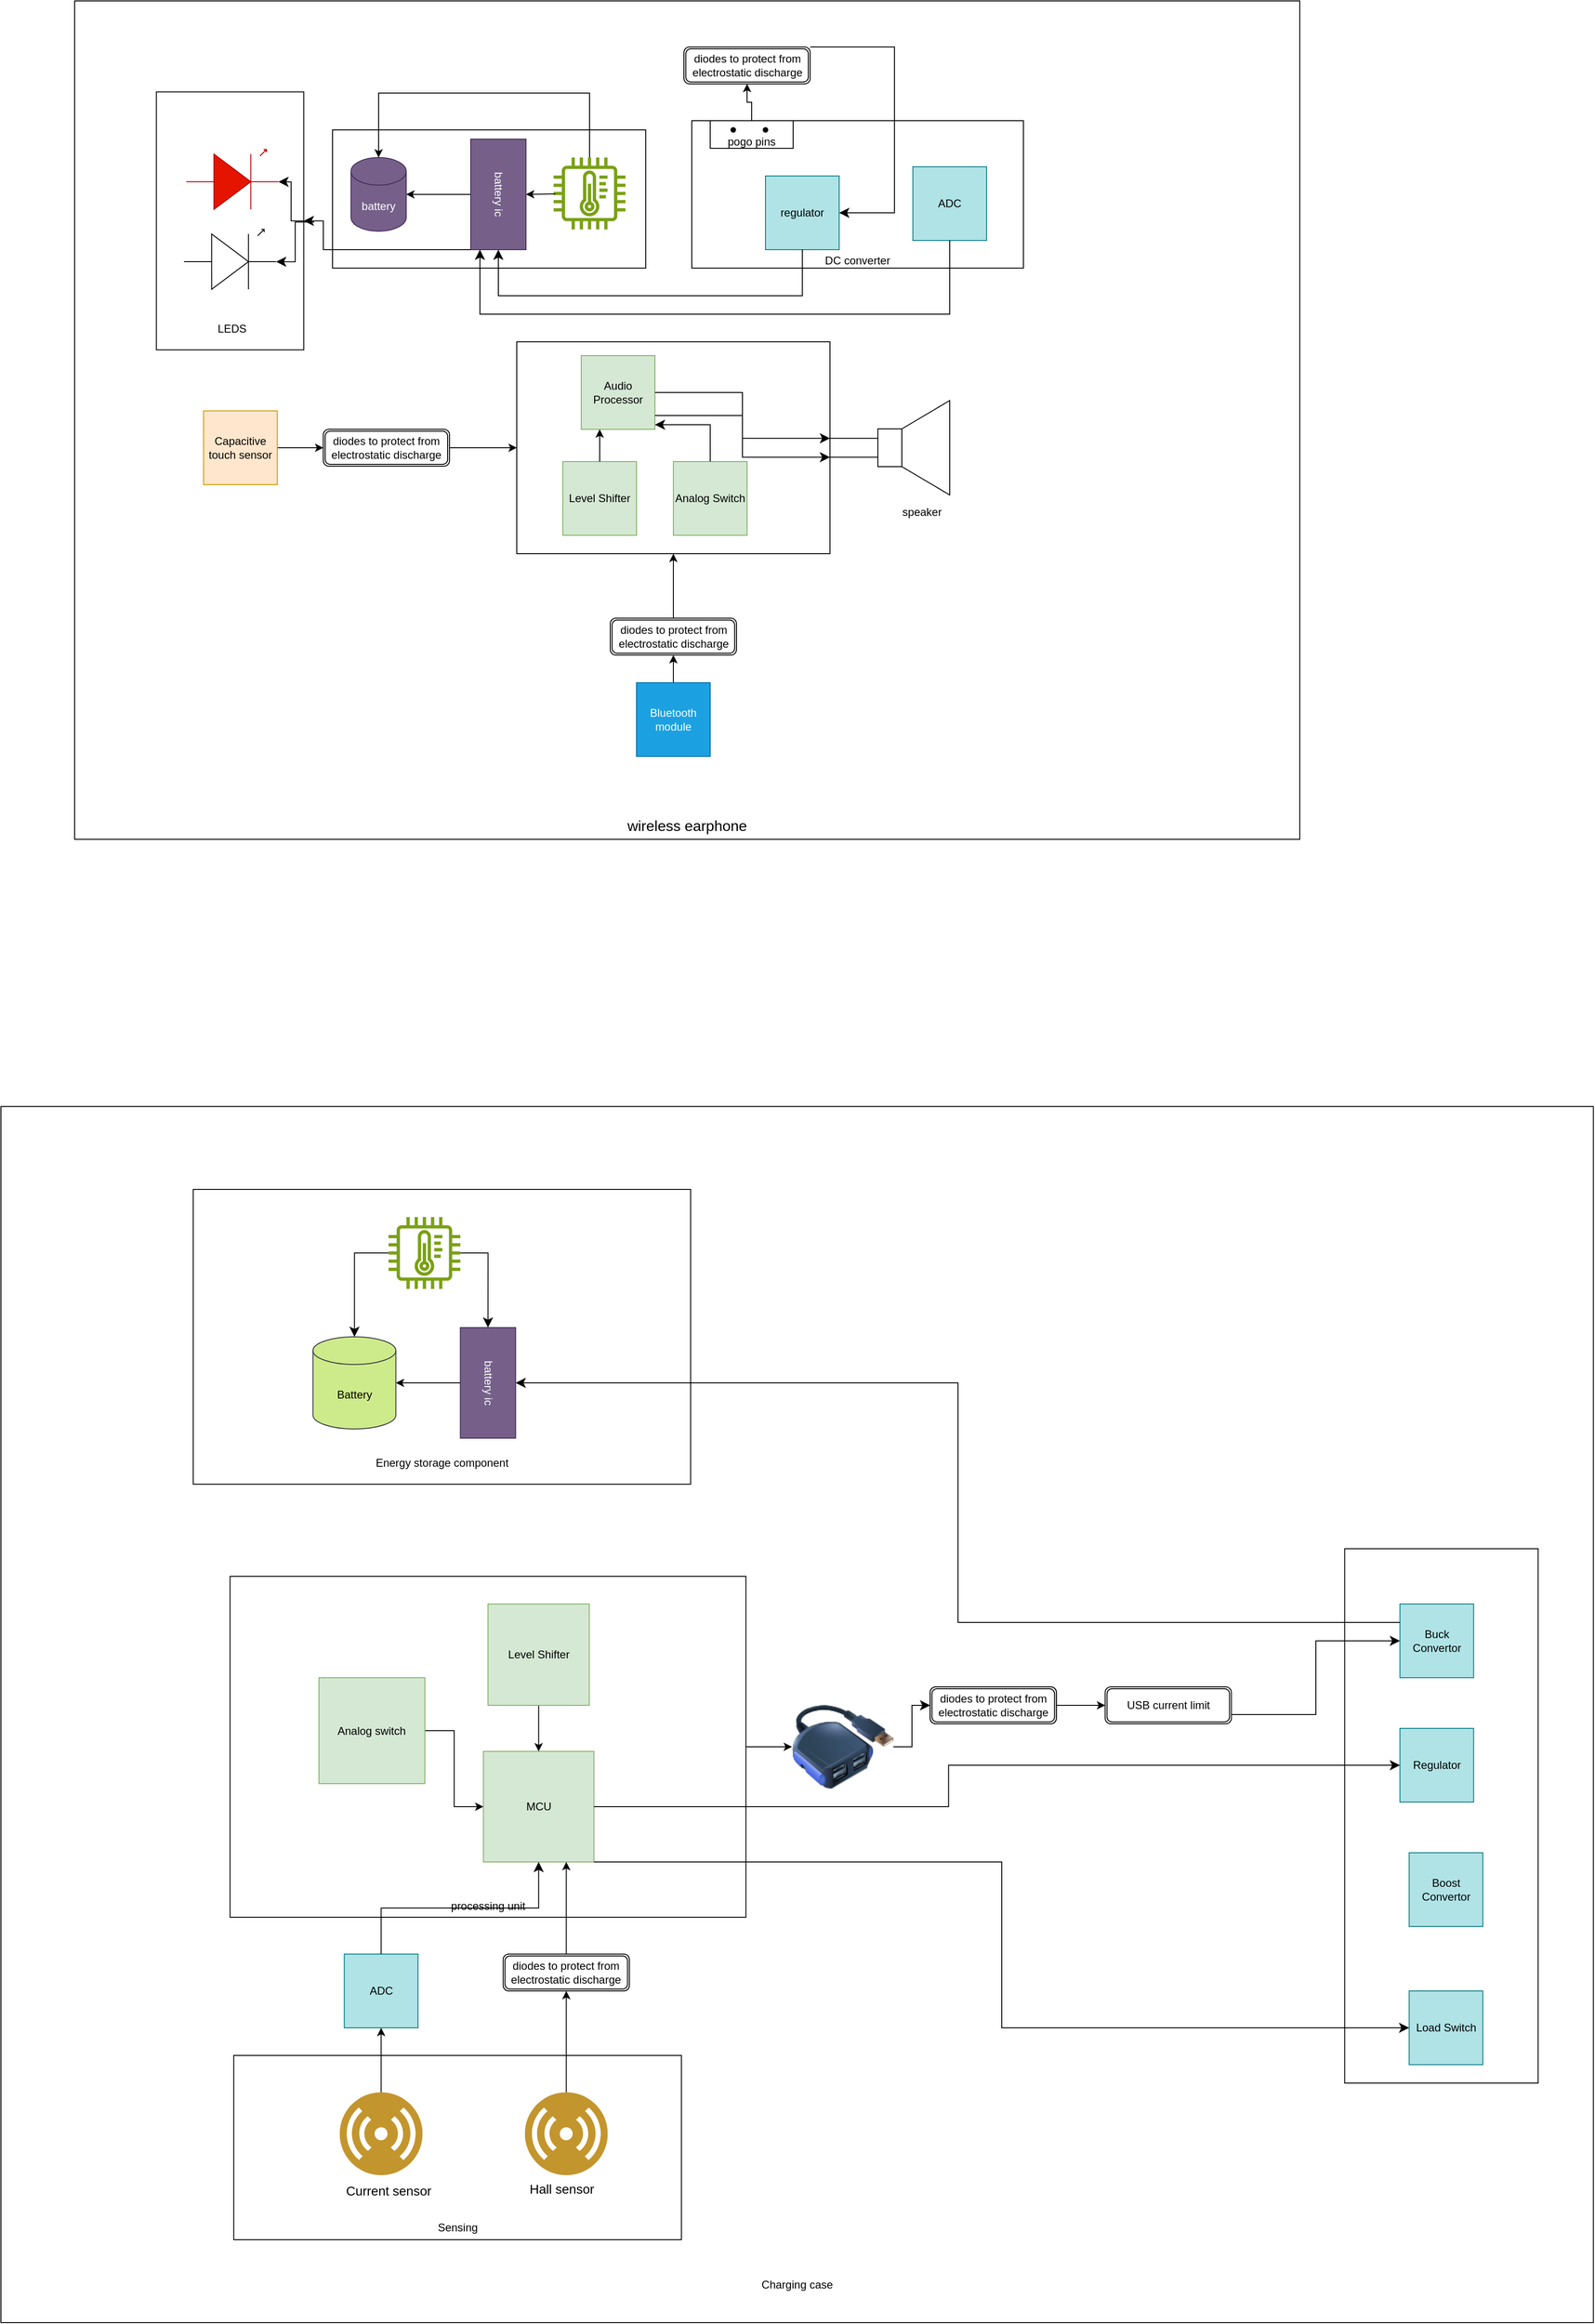 <mxfile version="26.0.11">
  <diagram name="Page-1" id="TqFdCiOVnBNgkQiAZTty">
    <mxGraphModel dx="7450" dy="3787" grid="1" gridSize="10" guides="1" tooltips="1" connect="1" arrows="1" fold="1" page="1" pageScale="1" pageWidth="850" pageHeight="1100" math="0" shadow="0">
      <root>
        <mxCell id="0" />
        <mxCell id="1" parent="0" />
        <mxCell id="9I5NAjWCsMTemo84X1Ai-78" value="&lt;div&gt;&lt;br&gt;&lt;/div&gt;&lt;div&gt;&lt;br&gt;&lt;/div&gt;&lt;div&gt;&lt;br&gt;&lt;/div&gt;&lt;div&gt;&lt;br&gt;&lt;/div&gt;&lt;div&gt;&lt;br&gt;&lt;/div&gt;&lt;div&gt;&lt;br&gt;&lt;/div&gt;&lt;div&gt;&lt;br&gt;&lt;/div&gt;&lt;div&gt;&lt;br&gt;&lt;/div&gt;&lt;div&gt;&lt;br&gt;&lt;/div&gt;&lt;div&gt;&lt;br&gt;&lt;/div&gt;&lt;div&gt;&lt;br&gt;&lt;/div&gt;&lt;div&gt;&lt;br&gt;&lt;/div&gt;&lt;div&gt;&lt;br&gt;&lt;/div&gt;&lt;div&gt;&lt;br&gt;&lt;/div&gt;&lt;div&gt;&lt;br&gt;&lt;/div&gt;&lt;div&gt;&lt;br&gt;&lt;/div&gt;&lt;div&gt;&lt;br&gt;&lt;/div&gt;&lt;div&gt;&lt;br&gt;&lt;/div&gt;&lt;div&gt;&lt;br&gt;&lt;/div&gt;&lt;div&gt;&lt;br&gt;&lt;/div&gt;&lt;div&gt;&lt;br&gt;&lt;/div&gt;&lt;div&gt;&lt;br&gt;&lt;/div&gt;&lt;div&gt;&lt;br&gt;&lt;/div&gt;&lt;div&gt;&lt;br&gt;&lt;/div&gt;&lt;div&gt;&lt;br&gt;&lt;/div&gt;&lt;div&gt;&lt;br&gt;&lt;/div&gt;&lt;div&gt;&lt;br&gt;&lt;/div&gt;&lt;div&gt;&lt;br&gt;&lt;/div&gt;&lt;div&gt;&lt;br&gt;&lt;/div&gt;&lt;div&gt;&lt;br&gt;&lt;/div&gt;&lt;div&gt;&lt;br&gt;&lt;/div&gt;&lt;div&gt;&lt;br&gt;&lt;/div&gt;&lt;div&gt;&lt;br&gt;&lt;/div&gt;&lt;div&gt;&lt;br&gt;&lt;/div&gt;&lt;div&gt;&lt;br&gt;&lt;/div&gt;&lt;div&gt;&lt;br&gt;&lt;/div&gt;&lt;div&gt;&lt;br&gt;&lt;/div&gt;&lt;div&gt;&lt;br&gt;&lt;/div&gt;&lt;div&gt;&lt;br&gt;&lt;/div&gt;&lt;div&gt;&lt;br&gt;&lt;/div&gt;&lt;div&gt;&lt;br&gt;&lt;/div&gt;&lt;div&gt;&lt;br&gt;&lt;/div&gt;&lt;div&gt;&lt;br&gt;&lt;/div&gt;&lt;div&gt;&lt;br&gt;&lt;/div&gt;&lt;div&gt;&lt;br&gt;&lt;/div&gt;&lt;div&gt;&lt;br&gt;&lt;/div&gt;&lt;div&gt;&lt;br&gt;&lt;/div&gt;&lt;div&gt;&lt;br&gt;&lt;/div&gt;&lt;div&gt;&lt;br&gt;&lt;/div&gt;&lt;div&gt;&lt;br&gt;&lt;/div&gt;&lt;div&gt;&lt;br&gt;&lt;/div&gt;&lt;div&gt;&lt;br&gt;&lt;/div&gt;&lt;div&gt;&lt;br&gt;&lt;/div&gt;&lt;div&gt;&lt;br&gt;&lt;/div&gt;&lt;div&gt;&lt;br&gt;&lt;/div&gt;&lt;div&gt;&lt;br&gt;&lt;/div&gt;&lt;div&gt;&lt;br&gt;&lt;/div&gt;&lt;div&gt;&lt;br&gt;&lt;/div&gt;&lt;div&gt;&lt;br&gt;&lt;/div&gt;&lt;div&gt;&lt;br&gt;&lt;/div&gt;&lt;div&gt;&lt;br&gt;&lt;/div&gt;&lt;div&gt;&lt;br&gt;&lt;/div&gt;&lt;div&gt;&lt;br&gt;&lt;/div&gt;&lt;div&gt;&lt;br&gt;&lt;/div&gt;&lt;div&gt;&lt;br&gt;&lt;/div&gt;&lt;div&gt;&lt;br&gt;&lt;/div&gt;&lt;div&gt;&lt;br&gt;&lt;/div&gt;&lt;div&gt;&lt;br&gt;&lt;/div&gt;&lt;div&gt;&lt;br&gt;&lt;/div&gt;&lt;div&gt;&lt;br&gt;&lt;/div&gt;&lt;div&gt;&lt;br&gt;&lt;/div&gt;&lt;div&gt;&lt;br&gt;&lt;/div&gt;&lt;div&gt;&lt;br&gt;&lt;/div&gt;&lt;div&gt;&lt;br&gt;&lt;/div&gt;&lt;div&gt;&lt;br&gt;&lt;/div&gt;&lt;div&gt;&lt;br&gt;&lt;/div&gt;&lt;div&gt;&lt;br&gt;&lt;/div&gt;&lt;div&gt;&lt;br&gt;&lt;/div&gt;&lt;div&gt;&lt;br&gt;&lt;/div&gt;&lt;div&gt;&lt;br&gt;&lt;/div&gt;&lt;div&gt;&lt;br&gt;&lt;/div&gt;&lt;div&gt;&lt;br&gt;&lt;/div&gt;&lt;div&gt;&lt;br&gt;&lt;/div&gt;&lt;div&gt;&lt;br&gt;&lt;/div&gt;&lt;div&gt;&lt;br&gt;&lt;/div&gt;&lt;div&gt;&lt;br&gt;&lt;/div&gt;Charging case" style="rounded=0;whiteSpace=wrap;html=1;" vertex="1" parent="1">
          <mxGeometry x="-360" y="1080" width="1728.75" height="1320" as="geometry" />
        </mxCell>
        <mxCell id="qs28xYLNwI9zg86kWihG-82" value="&lt;div&gt;&lt;font style=&quot;font-size: 14px;&quot;&gt;&lt;br&gt;&lt;/font&gt;&lt;/div&gt;&lt;div&gt;&lt;font size=&quot;3&quot;&gt;&lt;br&gt;&lt;/font&gt;&lt;/div&gt;&lt;div&gt;&lt;font size=&quot;3&quot;&gt;&lt;br&gt;&lt;/font&gt;&lt;/div&gt;&lt;div&gt;&lt;font size=&quot;3&quot;&gt;&lt;br&gt;&lt;/font&gt;&lt;/div&gt;&lt;div&gt;&lt;font size=&quot;3&quot;&gt;&lt;br&gt;&lt;/font&gt;&lt;/div&gt;&lt;div&gt;&lt;font size=&quot;3&quot;&gt;&lt;br&gt;&lt;/font&gt;&lt;/div&gt;&lt;div&gt;&lt;font size=&quot;3&quot;&gt;&lt;br&gt;&lt;/font&gt;&lt;/div&gt;&lt;div&gt;&lt;font size=&quot;3&quot;&gt;&lt;br&gt;&lt;/font&gt;&lt;/div&gt;&lt;div&gt;&lt;font size=&quot;3&quot;&gt;&lt;br&gt;&lt;/font&gt;&lt;/div&gt;&lt;div&gt;&lt;font size=&quot;3&quot;&gt;&lt;br&gt;&lt;/font&gt;&lt;/div&gt;&lt;div&gt;&lt;font size=&quot;3&quot;&gt;&lt;br&gt;&lt;/font&gt;&lt;/div&gt;&lt;div&gt;&lt;font size=&quot;3&quot;&gt;&lt;br&gt;&lt;/font&gt;&lt;/div&gt;&lt;div&gt;&lt;font size=&quot;3&quot;&gt;&lt;br&gt;&lt;/font&gt;&lt;/div&gt;&lt;div&gt;&lt;font size=&quot;3&quot;&gt;&lt;br&gt;&lt;/font&gt;&lt;/div&gt;&lt;div&gt;&lt;font size=&quot;3&quot;&gt;&lt;br&gt;&lt;/font&gt;&lt;/div&gt;&lt;div&gt;&lt;font size=&quot;3&quot;&gt;&lt;br&gt;&lt;/font&gt;&lt;/div&gt;&lt;div&gt;&lt;font size=&quot;3&quot;&gt;&lt;br&gt;&lt;/font&gt;&lt;/div&gt;&lt;div&gt;&lt;font size=&quot;3&quot;&gt;&lt;br&gt;&lt;/font&gt;&lt;/div&gt;&lt;div&gt;&lt;font size=&quot;3&quot;&gt;&lt;br&gt;&lt;/font&gt;&lt;/div&gt;&lt;div&gt;&lt;font size=&quot;3&quot;&gt;&lt;br&gt;&lt;/font&gt;&lt;/div&gt;&lt;div&gt;&lt;font size=&quot;3&quot;&gt;&lt;br&gt;&lt;/font&gt;&lt;/div&gt;&lt;div&gt;&lt;font size=&quot;3&quot;&gt;&lt;br&gt;&lt;/font&gt;&lt;/div&gt;&lt;div&gt;&lt;font size=&quot;3&quot;&gt;&lt;br&gt;&lt;/font&gt;&lt;/div&gt;&lt;div&gt;&lt;font size=&quot;3&quot;&gt;&lt;br&gt;&lt;/font&gt;&lt;/div&gt;&lt;div&gt;&lt;font size=&quot;3&quot;&gt;&lt;br&gt;&lt;/font&gt;&lt;/div&gt;&lt;div&gt;&lt;font size=&quot;3&quot;&gt;&lt;br&gt;&lt;/font&gt;&lt;/div&gt;&lt;div&gt;&lt;font size=&quot;3&quot;&gt;&lt;br&gt;&lt;/font&gt;&lt;/div&gt;&lt;div&gt;&lt;font size=&quot;3&quot;&gt;&lt;br&gt;&lt;/font&gt;&lt;/div&gt;&lt;div&gt;&lt;font size=&quot;3&quot;&gt;&lt;br&gt;&lt;/font&gt;&lt;/div&gt;&lt;div&gt;&lt;font size=&quot;3&quot;&gt;&lt;br&gt;&lt;/font&gt;&lt;/div&gt;&lt;div&gt;&lt;font size=&quot;3&quot;&gt;&lt;br&gt;&lt;/font&gt;&lt;/div&gt;&lt;div&gt;&lt;font size=&quot;3&quot;&gt;&lt;br&gt;&lt;/font&gt;&lt;/div&gt;&lt;div&gt;&lt;font size=&quot;3&quot;&gt;&lt;br&gt;&lt;/font&gt;&lt;/div&gt;&lt;div&gt;&lt;font size=&quot;3&quot;&gt;&lt;br&gt;&lt;/font&gt;&lt;/div&gt;&lt;div&gt;&lt;font size=&quot;3&quot;&gt;&lt;br&gt;&lt;/font&gt;&lt;/div&gt;&lt;div&gt;&lt;font size=&quot;3&quot;&gt;&lt;br&gt;&lt;/font&gt;&lt;/div&gt;&lt;div&gt;&lt;font size=&quot;3&quot;&gt;&lt;br&gt;&lt;/font&gt;&lt;/div&gt;&lt;div&gt;&lt;font size=&quot;3&quot;&gt;&lt;br&gt;&lt;/font&gt;&lt;/div&gt;&lt;div&gt;&lt;font size=&quot;3&quot;&gt;&lt;br&gt;&lt;/font&gt;&lt;/div&gt;&lt;div&gt;&lt;font size=&quot;3&quot;&gt;&lt;br&gt;&lt;/font&gt;&lt;/div&gt;&lt;div&gt;&lt;font size=&quot;3&quot;&gt;&lt;br&gt;&lt;/font&gt;&lt;/div&gt;&lt;div&gt;&lt;font size=&quot;3&quot;&gt;&lt;br&gt;&lt;/font&gt;&lt;/div&gt;&lt;div&gt;&lt;font size=&quot;3&quot;&gt;&lt;br&gt;&lt;/font&gt;&lt;/div&gt;&lt;div&gt;&lt;font size=&quot;3&quot;&gt;&lt;br&gt;&lt;/font&gt;&lt;/div&gt;&lt;div&gt;&lt;font size=&quot;3&quot;&gt;&lt;br&gt;&lt;/font&gt;&lt;/div&gt;&lt;div&gt;&lt;font size=&quot;3&quot;&gt;&lt;br&gt;&lt;/font&gt;&lt;/div&gt;&lt;div&gt;&lt;span style=&quot;background-color: transparent; color: light-dark(rgb(0, 0, 0), rgb(255, 255, 255)); font-size: medium;&quot;&gt;wireless earphone&lt;/span&gt;&lt;/div&gt;" style="rounded=0;whiteSpace=wrap;html=1;" parent="1" vertex="1">
          <mxGeometry x="-280" y="-120" width="1330" height="910" as="geometry" />
        </mxCell>
        <mxCell id="9I5NAjWCsMTemo84X1Ai-58" value="" style="rounded=0;whiteSpace=wrap;html=1;rotation=90;" vertex="1" parent="1">
          <mxGeometry x="-251.25" y="38.75" width="280" height="160" as="geometry" />
        </mxCell>
        <mxCell id="9I5NAjWCsMTemo84X1Ai-53" value="&lt;div&gt;&lt;br&gt;&lt;/div&gt;&lt;div&gt;&lt;br&gt;&lt;/div&gt;&lt;div&gt;&lt;br&gt;&lt;/div&gt;&lt;div&gt;&lt;br&gt;&lt;/div&gt;&lt;div&gt;&lt;br&gt;&lt;/div&gt;&lt;div&gt;&lt;br&gt;&lt;/div&gt;&lt;div&gt;&lt;br&gt;&lt;/div&gt;&lt;div&gt;&lt;br&gt;&lt;/div&gt;&lt;div&gt;&lt;br&gt;&lt;/div&gt;&lt;div&gt;&lt;br&gt;&lt;/div&gt;&lt;div&gt;&lt;br&gt;&lt;/div&gt;&lt;div&gt;&lt;br&gt;&lt;/div&gt;&lt;div&gt;&lt;br&gt;&lt;/div&gt;&lt;div&gt;&lt;br&gt;&lt;/div&gt;&lt;div&gt;&lt;br&gt;&lt;/div&gt;&lt;div&gt;&lt;br&gt;&lt;/div&gt;&lt;div&gt;&lt;br&gt;&lt;/div&gt;&lt;div&gt;&lt;br&gt;&lt;/div&gt;&lt;div&gt;&lt;br&gt;&lt;/div&gt;Energy storage component" style="rounded=0;whiteSpace=wrap;html=1;" vertex="1" parent="1">
          <mxGeometry x="-151.25" y="1170" width="540" height="320" as="geometry" />
        </mxCell>
        <mxCell id="9I5NAjWCsMTemo84X1Ai-23" value="&lt;div&gt;&lt;br&gt;&lt;/div&gt;&lt;div&gt;&lt;br&gt;&lt;/div&gt;&lt;div&gt;&lt;br&gt;&lt;/div&gt;&lt;div&gt;&lt;br&gt;&lt;/div&gt;&lt;div&gt;&lt;br&gt;&lt;/div&gt;&lt;div&gt;&lt;br&gt;&lt;/div&gt;&lt;div&gt;&lt;br&gt;&lt;/div&gt;&lt;div&gt;&lt;br&gt;&lt;/div&gt;&lt;div&gt;&lt;span style=&quot;background-color: transparent; color: light-dark(rgb(0, 0, 0), rgb(255, 255, 255));&quot;&gt;&lt;br&gt;&lt;/span&gt;&lt;/div&gt;&lt;div&gt;&lt;span style=&quot;background-color: transparent; color: light-dark(rgb(0, 0, 0), rgb(255, 255, 255));&quot;&gt;&lt;br&gt;&lt;/span&gt;&lt;/div&gt;&lt;div&gt;&lt;span style=&quot;background-color: transparent; color: light-dark(rgb(0, 0, 0), rgb(255, 255, 255));&quot;&gt;&lt;br&gt;&lt;/span&gt;&lt;/div&gt;&lt;div&gt;&lt;span style=&quot;background-color: transparent; color: light-dark(rgb(0, 0, 0), rgb(255, 255, 255));&quot;&gt;&lt;br&gt;&lt;/span&gt;&lt;/div&gt;&lt;div&gt;&lt;span style=&quot;background-color: transparent; color: light-dark(rgb(0, 0, 0), rgb(255, 255, 255));&quot;&gt;Sensing&lt;/span&gt;&lt;/div&gt;" style="rounded=0;whiteSpace=wrap;html=1;" vertex="1" parent="1">
          <mxGeometry x="-107.25" y="2110" width="486" height="200" as="geometry" />
        </mxCell>
        <mxCell id="9I5NAjWCsMTemo84X1Ai-6" value="&lt;div&gt;&lt;br&gt;&lt;/div&gt;&lt;div&gt;&lt;br&gt;&lt;/div&gt;&lt;div&gt;&lt;br&gt;&lt;/div&gt;&lt;div&gt;&lt;br&gt;&lt;/div&gt;&lt;div&gt;&lt;br&gt;&lt;/div&gt;&lt;div&gt;&lt;br&gt;&lt;/div&gt;&lt;div&gt;&lt;br&gt;&lt;/div&gt;&lt;div&gt;&lt;br&gt;&lt;/div&gt;&lt;div&gt;&lt;br&gt;&lt;/div&gt;&lt;div&gt;&lt;br&gt;&lt;/div&gt;&lt;div&gt;&lt;br&gt;&lt;/div&gt;&lt;div&gt;&lt;br&gt;&lt;/div&gt;&lt;div&gt;&lt;br&gt;&lt;/div&gt;&lt;div&gt;&lt;br&gt;&lt;/div&gt;&lt;div&gt;&lt;br&gt;&lt;/div&gt;&lt;div&gt;&lt;br&gt;&lt;/div&gt;&lt;div&gt;&lt;br&gt;&lt;/div&gt;&lt;div&gt;&lt;br&gt;&lt;/div&gt;&lt;div&gt;&lt;br&gt;&lt;/div&gt;&lt;div&gt;&lt;br&gt;&lt;/div&gt;&lt;div&gt;&lt;br&gt;&lt;/div&gt;&lt;div&gt;&lt;br&gt;&lt;/div&gt;&lt;div&gt;&lt;br&gt;&lt;/div&gt;&lt;div&gt;&lt;br&gt;&lt;/div&gt;&lt;div&gt;processing unit&lt;/div&gt;" style="rounded=0;whiteSpace=wrap;html=1;" vertex="1" parent="1">
          <mxGeometry x="-111.25" y="1590" width="560" height="370" as="geometry" />
        </mxCell>
        <mxCell id="qs28xYLNwI9zg86kWihG-32" value="&lt;div&gt;&lt;br&gt;&lt;/div&gt;pogo pins" style="shape=partialRectangle;whiteSpace=wrap;html=1;bottom=1;right=1;left=1;top=0;routingCenterX=-0.5;" parent="1" vertex="1">
          <mxGeometry x="400" y="10" width="100" height="30" as="geometry" />
        </mxCell>
        <mxCell id="qs28xYLNwI9zg86kWihG-5" value="" style="edgeStyle=orthogonalEdgeStyle;rounded=0;orthogonalLoop=1;jettySize=auto;html=1;" parent="1" source="qs28xYLNwI9zg86kWihG-1" target="qs28xYLNwI9zg86kWihG-4" edge="1">
          <mxGeometry relative="1" as="geometry" />
        </mxCell>
        <mxCell id="qs28xYLNwI9zg86kWihG-6" value="" style="edgeStyle=orthogonalEdgeStyle;rounded=0;orthogonalLoop=1;jettySize=auto;html=1;" parent="1" source="qs28xYLNwI9zg86kWihG-1" target="qs28xYLNwI9zg86kWihG-3" edge="1">
          <mxGeometry relative="1" as="geometry" />
        </mxCell>
        <mxCell id="qs28xYLNwI9zg86kWihG-8" value="" style="rounded=0;whiteSpace=wrap;html=1;" parent="1" vertex="1">
          <mxGeometry x="200" y="250" width="340" height="230" as="geometry" />
        </mxCell>
        <mxCell id="qs28xYLNwI9zg86kWihG-1" value="Audio Processor" style="whiteSpace=wrap;html=1;aspect=fixed;fillColor=#d5e8d4;strokeColor=#82b366;" parent="1" vertex="1">
          <mxGeometry x="270" y="265" width="80" height="80" as="geometry" />
        </mxCell>
        <mxCell id="qs28xYLNwI9zg86kWihG-3" value="Analog Switch" style="whiteSpace=wrap;html=1;aspect=fixed;fillColor=#d5e8d4;strokeColor=#82b366;" parent="1" vertex="1">
          <mxGeometry x="370" y="380" width="80" height="80" as="geometry" />
        </mxCell>
        <mxCell id="qs28xYLNwI9zg86kWihG-4" value="Level Shifter" style="whiteSpace=wrap;html=1;aspect=fixed;fillColor=#d5e8d4;strokeColor=#82b366;" parent="1" vertex="1">
          <mxGeometry x="250" y="380" width="80" height="80" as="geometry" />
        </mxCell>
        <mxCell id="qs28xYLNwI9zg86kWihG-57" value="" style="edgeStyle=orthogonalEdgeStyle;rounded=0;orthogonalLoop=1;jettySize=auto;html=1;" parent="1" source="qs28xYLNwI9zg86kWihG-11" target="qs28xYLNwI9zg86kWihG-56" edge="1">
          <mxGeometry relative="1" as="geometry" />
        </mxCell>
        <mxCell id="qs28xYLNwI9zg86kWihG-11" value="Capacitive touch sensor" style="whiteSpace=wrap;html=1;aspect=fixed;fillColor=#ffe6cc;strokeColor=#d79b00;" parent="1" vertex="1">
          <mxGeometry x="-140" y="325" width="80" height="80" as="geometry" />
        </mxCell>
        <mxCell id="qs28xYLNwI9zg86kWihG-59" value="" style="edgeStyle=orthogonalEdgeStyle;rounded=0;orthogonalLoop=1;jettySize=auto;html=1;" parent="1" source="qs28xYLNwI9zg86kWihG-16" target="qs28xYLNwI9zg86kWihG-53" edge="1">
          <mxGeometry relative="1" as="geometry" />
        </mxCell>
        <mxCell id="qs28xYLNwI9zg86kWihG-16" value="Bluetooth module" style="whiteSpace=wrap;html=1;aspect=fixed;fillColor=#1ba1e2;fontColor=#ffffff;strokeColor=#006EAF;" parent="1" vertex="1">
          <mxGeometry x="330" y="620" width="80" height="80" as="geometry" />
        </mxCell>
        <mxCell id="qs28xYLNwI9zg86kWihG-20" value="&lt;div&gt;&lt;br&gt;&lt;/div&gt;&lt;div&gt;&lt;br&gt;&lt;/div&gt;&lt;div&gt;&lt;br&gt;&lt;/div&gt;&lt;div&gt;&lt;br&gt;&lt;/div&gt;&lt;div&gt;&lt;br&gt;&lt;/div&gt;&lt;div&gt;&lt;br&gt;&lt;/div&gt;&lt;div&gt;&lt;br&gt;&lt;/div&gt;&lt;div&gt;&lt;br&gt;&lt;/div&gt;&lt;div&gt;&lt;br&gt;&lt;/div&gt;&lt;div&gt;&lt;br&gt;&lt;/div&gt;DC converter" style="rounded=0;whiteSpace=wrap;html=1;" parent="1" vertex="1">
          <mxGeometry x="390" y="10" width="360" height="160" as="geometry" />
        </mxCell>
        <mxCell id="qs28xYLNwI9zg86kWihG-21" value="regulator" style="whiteSpace=wrap;html=1;aspect=fixed;fillColor=#b0e3e6;strokeColor=#0e8088;" parent="1" vertex="1">
          <mxGeometry x="470" y="70" width="80" height="80" as="geometry" />
        </mxCell>
        <mxCell id="qs28xYLNwI9zg86kWihG-22" value="ADC" style="whiteSpace=wrap;html=1;aspect=fixed;fillColor=#b0e3e6;strokeColor=#0e8088;" parent="1" vertex="1">
          <mxGeometry x="630" y="60" width="80" height="80" as="geometry" />
        </mxCell>
        <mxCell id="qs28xYLNwI9zg86kWihG-24" value="" style="rounded=0;whiteSpace=wrap;html=1;" parent="1" vertex="1">
          <mxGeometry y="20" width="340" height="150" as="geometry" />
        </mxCell>
        <mxCell id="qs28xYLNwI9zg86kWihG-26" value="" style="shape=waypoint;sketch=0;fillStyle=solid;size=6;pointerEvents=1;points=[];fillColor=none;resizable=0;rotatable=0;perimeter=centerPerimeter;snapToPoint=1;" parent="1" vertex="1">
          <mxGeometry x="425" y="10" width="20" height="20" as="geometry" />
        </mxCell>
        <mxCell id="qs28xYLNwI9zg86kWihG-25" value="battery" style="shape=cylinder3;whiteSpace=wrap;html=1;boundedLbl=1;backgroundOutline=1;size=15;fillColor=#76608a;fontColor=#ffffff;strokeColor=#432D57;" parent="1" vertex="1">
          <mxGeometry x="20" y="50" width="60" height="80" as="geometry" />
        </mxCell>
        <mxCell id="qs28xYLNwI9zg86kWihG-27" value="" style="shape=waypoint;sketch=0;fillStyle=solid;size=6;pointerEvents=1;points=[];fillColor=none;resizable=0;rotatable=0;perimeter=centerPerimeter;snapToPoint=1;" parent="1" vertex="1">
          <mxGeometry x="460" y="10" width="20" height="20" as="geometry" />
        </mxCell>
        <mxCell id="qs28xYLNwI9zg86kWihG-34" value="battery ic" style="rounded=0;whiteSpace=wrap;html=1;rotation=90;fillColor=#76608a;fontColor=#ffffff;strokeColor=#432D57;" parent="1" vertex="1">
          <mxGeometry x="120" y="60" width="120" height="60" as="geometry" />
        </mxCell>
        <mxCell id="qs28xYLNwI9zg86kWihG-41" value="" style="endArrow=classic;html=1;rounded=0;exitX=0.5;exitY=1;exitDx=0;exitDy=0;" parent="1" source="qs28xYLNwI9zg86kWihG-34" target="qs28xYLNwI9zg86kWihG-25" edge="1">
          <mxGeometry width="50" height="50" relative="1" as="geometry">
            <mxPoint x="420" y="250" as="sourcePoint" />
            <mxPoint x="470" y="200" as="targetPoint" />
          </mxGeometry>
        </mxCell>
        <mxCell id="qs28xYLNwI9zg86kWihG-46" value="" style="edgeStyle=orthogonalEdgeStyle;rounded=0;orthogonalLoop=1;jettySize=auto;html=1;entryX=0.5;entryY=0;entryDx=0;entryDy=0;entryPerimeter=0;" parent="1" source="qs28xYLNwI9zg86kWihG-42" target="qs28xYLNwI9zg86kWihG-25" edge="1">
          <mxGeometry relative="1" as="geometry">
            <mxPoint x="279" y="-29" as="targetPoint" />
            <Array as="points">
              <mxPoint x="279" y="-20" />
              <mxPoint x="50" y="-20" />
            </Array>
          </mxGeometry>
        </mxCell>
        <mxCell id="qs28xYLNwI9zg86kWihG-42" value="" style="sketch=0;outlineConnect=0;fontColor=#232F3E;gradientColor=none;fillColor=#7AA116;strokeColor=none;dashed=0;verticalLabelPosition=bottom;verticalAlign=top;align=center;html=1;fontSize=12;fontStyle=0;aspect=fixed;pointerEvents=1;shape=mxgraph.aws4.iot_thing_temperature_sensor;" parent="1" vertex="1">
          <mxGeometry x="240" y="50" width="78" height="78" as="geometry" />
        </mxCell>
        <mxCell id="qs28xYLNwI9zg86kWihG-43" value="" style="pointerEvents=1;verticalLabelPosition=bottom;shadow=0;dashed=0;align=center;html=1;verticalAlign=top;shape=mxgraph.electrical.electro-mechanical.loudspeaker;" parent="1" vertex="1">
          <mxGeometry x="540" y="313.75" width="130" height="102.5" as="geometry" />
        </mxCell>
        <mxCell id="qs28xYLNwI9zg86kWihG-51" value="" style="endArrow=classic;html=1;rounded=0;entryX=0.5;entryY=0;entryDx=0;entryDy=0;exitX=0.022;exitY=0.507;exitDx=0;exitDy=0;exitPerimeter=0;" parent="1" source="qs28xYLNwI9zg86kWihG-42" target="qs28xYLNwI9zg86kWihG-34" edge="1">
          <mxGeometry width="50" height="50" relative="1" as="geometry">
            <mxPoint x="420" y="250" as="sourcePoint" />
            <mxPoint x="470" y="200" as="targetPoint" />
          </mxGeometry>
        </mxCell>
        <mxCell id="qs28xYLNwI9zg86kWihG-52" value="" style="edgeStyle=elbowEdgeStyle;elbow=horizontal;endArrow=classic;html=1;curved=0;rounded=0;endSize=8;startSize=8;exitX=0.5;exitY=1;exitDx=0;exitDy=0;entryX=1;entryY=0.5;entryDx=0;entryDy=0;" parent="1" source="qs28xYLNwI9zg86kWihG-21" target="qs28xYLNwI9zg86kWihG-34" edge="1">
          <mxGeometry width="50" height="50" relative="1" as="geometry">
            <mxPoint x="420" y="250" as="sourcePoint" />
            <mxPoint x="470" y="200" as="targetPoint" />
            <Array as="points">
              <mxPoint x="340" y="200" />
            </Array>
          </mxGeometry>
        </mxCell>
        <mxCell id="qs28xYLNwI9zg86kWihG-53" value="diodes to protect from electrostatic discharge" style="shape=ext;double=1;rounded=1;whiteSpace=wrap;html=1;" parent="1" vertex="1">
          <mxGeometry x="301.5" y="550" width="137" height="40" as="geometry" />
        </mxCell>
        <mxCell id="qs28xYLNwI9zg86kWihG-56" value="diodes to protect from electrostatic discharge" style="shape=ext;double=1;rounded=1;whiteSpace=wrap;html=1;" parent="1" vertex="1">
          <mxGeometry x="-10" y="345" width="137" height="40" as="geometry" />
        </mxCell>
        <mxCell id="qs28xYLNwI9zg86kWihG-63" value="" style="endArrow=classic;html=1;rounded=0;exitX=0.5;exitY=0;exitDx=0;exitDy=0;entryX=0.5;entryY=1;entryDx=0;entryDy=0;" parent="1" source="qs28xYLNwI9zg86kWihG-53" target="qs28xYLNwI9zg86kWihG-8" edge="1">
          <mxGeometry width="50" height="50" relative="1" as="geometry">
            <mxPoint x="390" y="480" as="sourcePoint" />
            <mxPoint x="440" y="430" as="targetPoint" />
          </mxGeometry>
        </mxCell>
        <mxCell id="qs28xYLNwI9zg86kWihG-64" value="" style="endArrow=classic;html=1;rounded=0;entryX=0;entryY=0.5;entryDx=0;entryDy=0;exitX=1;exitY=0.5;exitDx=0;exitDy=0;" parent="1" source="qs28xYLNwI9zg86kWihG-56" target="qs28xYLNwI9zg86kWihG-8" edge="1">
          <mxGeometry width="50" height="50" relative="1" as="geometry">
            <mxPoint x="-10" y="480" as="sourcePoint" />
            <mxPoint x="40" y="430" as="targetPoint" />
          </mxGeometry>
        </mxCell>
        <mxCell id="qs28xYLNwI9zg86kWihG-67" value="" style="edgeStyle=orthogonalEdgeStyle;rounded=0;orthogonalLoop=1;jettySize=auto;html=1;exitX=0.5;exitY=0;exitDx=0;exitDy=0;" parent="1" source="qs28xYLNwI9zg86kWihG-65" target="qs28xYLNwI9zg86kWihG-66" edge="1">
          <mxGeometry relative="1" as="geometry">
            <Array as="points">
              <mxPoint x="455" y="-10" />
              <mxPoint x="450" y="-10" />
            </Array>
          </mxGeometry>
        </mxCell>
        <mxCell id="qs28xYLNwI9zg86kWihG-65" value="&lt;div&gt;&lt;br&gt;&lt;/div&gt;pogo pins" style="shape=partialRectangle;whiteSpace=wrap;html=1;bottom=1;right=1;left=1;top=0;fillColor=none;routingCenterX=-0.5;" parent="1" vertex="1">
          <mxGeometry x="410" y="10" width="90" height="30" as="geometry" />
        </mxCell>
        <mxCell id="qs28xYLNwI9zg86kWihG-66" value="diodes to protect from electrostatic discharge" style="shape=ext;double=1;rounded=1;whiteSpace=wrap;html=1;" parent="1" vertex="1">
          <mxGeometry x="381.5" y="-70" width="137" height="40" as="geometry" />
        </mxCell>
        <mxCell id="qs28xYLNwI9zg86kWihG-71" value="" style="edgeStyle=elbowEdgeStyle;elbow=horizontal;endArrow=classic;html=1;curved=0;rounded=0;endSize=8;startSize=8;exitX=1;exitY=0.75;exitDx=0;exitDy=0;" parent="1" target="qs28xYLNwI9zg86kWihG-21" edge="1">
          <mxGeometry width="50" height="50" relative="1" as="geometry">
            <mxPoint x="518.5" y="-70.0" as="sourcePoint" />
            <mxPoint x="530" y="40.0" as="targetPoint" />
            <Array as="points">
              <mxPoint x="610" y="-50" />
            </Array>
          </mxGeometry>
        </mxCell>
        <mxCell id="qs28xYLNwI9zg86kWihG-75" value="" style="edgeStyle=elbowEdgeStyle;elbow=vertical;endArrow=classic;html=1;curved=0;rounded=0;endSize=8;startSize=8;exitX=0.5;exitY=1;exitDx=0;exitDy=0;" parent="1" source="qs28xYLNwI9zg86kWihG-22" edge="1">
          <mxGeometry width="50" height="50" relative="1" as="geometry">
            <mxPoint x="500" as="sourcePoint" />
            <mxPoint x="160" y="150" as="targetPoint" />
            <Array as="points">
              <mxPoint x="420" y="220" />
            </Array>
          </mxGeometry>
        </mxCell>
        <mxCell id="qs28xYLNwI9zg86kWihG-76" value="" style="endArrow=classic;html=1;rounded=0;exitX=0.5;exitY=0;exitDx=0;exitDy=0;entryX=0.25;entryY=1;entryDx=0;entryDy=0;" parent="1" source="qs28xYLNwI9zg86kWihG-4" target="qs28xYLNwI9zg86kWihG-1" edge="1">
          <mxGeometry width="50" height="50" relative="1" as="geometry">
            <mxPoint x="310" y="330" as="sourcePoint" />
            <mxPoint x="360" y="280" as="targetPoint" />
          </mxGeometry>
        </mxCell>
        <mxCell id="qs28xYLNwI9zg86kWihG-79" value="" style="edgeStyle=elbowEdgeStyle;elbow=horizontal;endArrow=classic;html=1;curved=0;rounded=0;endSize=8;startSize=8;exitX=0.5;exitY=0;exitDx=0;exitDy=0;" parent="1" source="qs28xYLNwI9zg86kWihG-3" target="qs28xYLNwI9zg86kWihG-1" edge="1">
          <mxGeometry width="50" height="50" relative="1" as="geometry">
            <mxPoint x="410" y="370" as="sourcePoint" />
            <mxPoint x="350" y="300" as="targetPoint" />
            <Array as="points">
              <mxPoint x="410" y="340" />
            </Array>
          </mxGeometry>
        </mxCell>
        <mxCell id="qs28xYLNwI9zg86kWihG-80" value="" style="edgeStyle=elbowEdgeStyle;elbow=horizontal;endArrow=classic;html=1;curved=0;rounded=0;endSize=8;startSize=8;entryX=0;entryY=0.6;entryDx=0;entryDy=0;entryPerimeter=0;" parent="1" target="qs28xYLNwI9zg86kWihG-43" edge="1">
          <mxGeometry width="50" height="50" relative="1" as="geometry">
            <mxPoint x="350" y="330" as="sourcePoint" />
            <mxPoint x="360" y="280" as="targetPoint" />
          </mxGeometry>
        </mxCell>
        <mxCell id="qs28xYLNwI9zg86kWihG-81" value="" style="edgeStyle=elbowEdgeStyle;elbow=horizontal;endArrow=classic;html=1;curved=0;rounded=0;endSize=8;startSize=8;entryX=0;entryY=0.4;entryDx=0;entryDy=0;entryPerimeter=0;exitX=1;exitY=0.5;exitDx=0;exitDy=0;" parent="1" source="qs28xYLNwI9zg86kWihG-1" target="qs28xYLNwI9zg86kWihG-43" edge="1">
          <mxGeometry width="50" height="50" relative="1" as="geometry">
            <mxPoint x="310" y="330" as="sourcePoint" />
            <mxPoint x="360" y="280" as="targetPoint" />
          </mxGeometry>
        </mxCell>
        <mxCell id="qs28xYLNwI9zg86kWihG-83" value="speaker" style="text;html=1;align=center;verticalAlign=middle;whiteSpace=wrap;rounded=0;" parent="1" vertex="1">
          <mxGeometry x="610" y="420" width="60" height="30" as="geometry" />
        </mxCell>
        <mxCell id="9I5NAjWCsMTemo84X1Ai-1" value="MCU" style="whiteSpace=wrap;html=1;aspect=fixed;fillColor=#d5e8d4;strokeColor=#82b366;" vertex="1" parent="1">
          <mxGeometry x="163.75" y="1780" width="120" height="120" as="geometry" />
        </mxCell>
        <mxCell id="9I5NAjWCsMTemo84X1Ai-4" value="" style="edgeStyle=orthogonalEdgeStyle;rounded=0;orthogonalLoop=1;jettySize=auto;html=1;" edge="1" parent="1" source="9I5NAjWCsMTemo84X1Ai-2" target="9I5NAjWCsMTemo84X1Ai-1">
          <mxGeometry relative="1" as="geometry" />
        </mxCell>
        <mxCell id="9I5NAjWCsMTemo84X1Ai-2" value="Analog switch" style="whiteSpace=wrap;html=1;aspect=fixed;fillColor=#d5e8d4;strokeColor=#82b366;" vertex="1" parent="1">
          <mxGeometry x="-14.75" y="1700" width="115" height="115" as="geometry" />
        </mxCell>
        <mxCell id="9I5NAjWCsMTemo84X1Ai-5" value="" style="edgeStyle=orthogonalEdgeStyle;rounded=0;orthogonalLoop=1;jettySize=auto;html=1;" edge="1" parent="1" source="9I5NAjWCsMTemo84X1Ai-3" target="9I5NAjWCsMTemo84X1Ai-1">
          <mxGeometry relative="1" as="geometry" />
        </mxCell>
        <mxCell id="9I5NAjWCsMTemo84X1Ai-3" value="Level Shifter" style="whiteSpace=wrap;html=1;aspect=fixed;fillColor=#d5e8d4;strokeColor=#82b366;" vertex="1" parent="1">
          <mxGeometry x="168.75" y="1620" width="110" height="110" as="geometry" />
        </mxCell>
        <mxCell id="9I5NAjWCsMTemo84X1Ai-9" value="" style="image;html=1;image=img/lib/clip_art/computers/USB_Hub_128x128.png" vertex="1" parent="1">
          <mxGeometry x="498.75" y="1710" width="110" height="130" as="geometry" />
        </mxCell>
        <mxCell id="9I5NAjWCsMTemo84X1Ai-11" value="" style="endArrow=classic;html=1;rounded=0;entryX=0;entryY=0.5;entryDx=0;entryDy=0;exitX=1;exitY=0.5;exitDx=0;exitDy=0;" edge="1" parent="1" source="9I5NAjWCsMTemo84X1Ai-6" target="9I5NAjWCsMTemo84X1Ai-9">
          <mxGeometry width="50" height="50" relative="1" as="geometry">
            <mxPoint x="258.75" y="1430" as="sourcePoint" />
            <mxPoint x="308.75" y="1380" as="targetPoint" />
          </mxGeometry>
        </mxCell>
        <mxCell id="9I5NAjWCsMTemo84X1Ai-24" value="" style="edgeStyle=orthogonalEdgeStyle;rounded=0;orthogonalLoop=1;jettySize=auto;html=1;" edge="1" parent="1" source="9I5NAjWCsMTemo84X1Ai-13" target="9I5NAjWCsMTemo84X1Ai-22">
          <mxGeometry relative="1" as="geometry" />
        </mxCell>
        <mxCell id="9I5NAjWCsMTemo84X1Ai-13" value="" style="image;aspect=fixed;perimeter=ellipsePerimeter;html=1;align=center;shadow=0;dashed=0;fontColor=#4277BB;labelBackgroundColor=default;fontSize=12;spacingTop=3;image=img/lib/ibm/users/sensor.svg;" vertex="1" parent="1">
          <mxGeometry x="7.75" y="2150" width="90" height="90" as="geometry" />
        </mxCell>
        <mxCell id="9I5NAjWCsMTemo84X1Ai-14" value="" style="image;aspect=fixed;perimeter=ellipsePerimeter;html=1;align=center;shadow=0;dashed=0;fontColor=#4277BB;labelBackgroundColor=default;fontSize=12;spacingTop=3;image=img/lib/ibm/users/sensor.svg;" vertex="1" parent="1">
          <mxGeometry x="208.75" y="2150" width="90" height="90" as="geometry" />
        </mxCell>
        <mxCell id="9I5NAjWCsMTemo84X1Ai-15" value="&lt;font style=&quot;font-size: 14px;&quot;&gt;Hall sensor&lt;/font&gt;" style="text;html=1;align=center;verticalAlign=middle;whiteSpace=wrap;rounded=0;" vertex="1" parent="1">
          <mxGeometry x="198.75" y="2230" width="100" height="50" as="geometry" />
        </mxCell>
        <mxCell id="9I5NAjWCsMTemo84X1Ai-18" value="&lt;font style=&quot;font-size: 14px;&quot;&gt;Current sensor&lt;/font&gt;&lt;div&gt;&lt;font style=&quot;font-size: 14px;&quot;&gt;&lt;br&gt;&lt;/font&gt;&lt;/div&gt;" style="text;html=1;align=center;verticalAlign=middle;whiteSpace=wrap;rounded=0;" vertex="1" parent="1">
          <mxGeometry x="5.25" y="2250" width="111.5" height="30" as="geometry" />
        </mxCell>
        <mxCell id="9I5NAjWCsMTemo84X1Ai-22" value="ADC" style="whiteSpace=wrap;html=1;aspect=fixed;fillColor=#b0e3e6;strokeColor=#0e8088;" vertex="1" parent="1">
          <mxGeometry x="12.75" y="2000" width="80" height="80" as="geometry" />
        </mxCell>
        <mxCell id="9I5NAjWCsMTemo84X1Ai-25" value="" style="edgeStyle=elbowEdgeStyle;elbow=vertical;endArrow=classic;html=1;curved=0;rounded=0;endSize=8;startSize=8;entryX=0.5;entryY=1;entryDx=0;entryDy=0;exitX=0.5;exitY=0;exitDx=0;exitDy=0;" edge="1" parent="1" source="9I5NAjWCsMTemo84X1Ai-22" target="9I5NAjWCsMTemo84X1Ai-1">
          <mxGeometry width="50" height="50" relative="1" as="geometry">
            <mxPoint x="258.75" y="2140" as="sourcePoint" />
            <mxPoint x="308.75" y="2090" as="targetPoint" />
          </mxGeometry>
        </mxCell>
        <mxCell id="9I5NAjWCsMTemo84X1Ai-26" value="" style="endArrow=classic;html=1;rounded=0;entryX=0.5;entryY=1;entryDx=0;entryDy=0;exitX=0.5;exitY=0;exitDx=0;exitDy=0;" edge="1" parent="1" source="9I5NAjWCsMTemo84X1Ai-14" target="9I5NAjWCsMTemo84X1Ai-74">
          <mxGeometry width="50" height="50" relative="1" as="geometry">
            <mxPoint x="258.75" y="2140" as="sourcePoint" />
            <mxPoint x="308.75" y="2090" as="targetPoint" />
          </mxGeometry>
        </mxCell>
        <mxCell id="9I5NAjWCsMTemo84X1Ai-38" value="" style="rounded=0;whiteSpace=wrap;html=1;rotation=-180;direction=south;" vertex="1" parent="1">
          <mxGeometry x="1098.75" y="1560" width="210" height="580" as="geometry" />
        </mxCell>
        <mxCell id="9I5NAjWCsMTemo84X1Ai-39" value="Regulator" style="whiteSpace=wrap;html=1;aspect=fixed;fillColor=#b0e3e6;strokeColor=#0e8088;" vertex="1" parent="1">
          <mxGeometry x="1158.75" y="1755" width="80" height="80" as="geometry" />
        </mxCell>
        <mxCell id="9I5NAjWCsMTemo84X1Ai-40" value="Buck Convertor" style="whiteSpace=wrap;html=1;aspect=fixed;fillColor=#b0e3e6;strokeColor=#0e8088;" vertex="1" parent="1">
          <mxGeometry x="1158.75" y="1620" width="80" height="80" as="geometry" />
        </mxCell>
        <mxCell id="9I5NAjWCsMTemo84X1Ai-41" value="Boost Convertor" style="whiteSpace=wrap;html=1;aspect=fixed;fillColor=#b0e3e6;strokeColor=#0e8088;" vertex="1" parent="1">
          <mxGeometry x="1168.75" y="1890" width="80" height="80" as="geometry" />
        </mxCell>
        <mxCell id="9I5NAjWCsMTemo84X1Ai-42" value="Load Switch" style="whiteSpace=wrap;html=1;aspect=fixed;fillColor=#b0e3e6;strokeColor=#0e8088;" vertex="1" parent="1">
          <mxGeometry x="1168.75" y="2040" width="80" height="80" as="geometry" />
        </mxCell>
        <mxCell id="9I5NAjWCsMTemo84X1Ai-43" value="" style="edgeStyle=elbowEdgeStyle;elbow=horizontal;endArrow=classic;html=1;curved=0;rounded=0;endSize=8;startSize=8;entryX=0;entryY=0.5;entryDx=0;entryDy=0;exitX=1;exitY=0.75;exitDx=0;exitDy=0;" edge="1" parent="1" source="9I5NAjWCsMTemo84X1Ai-72" target="9I5NAjWCsMTemo84X1Ai-40">
          <mxGeometry width="50" height="50" relative="1" as="geometry">
            <mxPoint x="668.75" y="1775" as="sourcePoint" />
            <mxPoint x="568.75" y="1910" as="targetPoint" />
          </mxGeometry>
        </mxCell>
        <mxCell id="9I5NAjWCsMTemo84X1Ai-44" value="" style="edgeStyle=elbowEdgeStyle;elbow=horizontal;endArrow=classic;html=1;curved=0;rounded=0;endSize=8;startSize=8;exitX=1;exitY=0.5;exitDx=0;exitDy=0;" edge="1" parent="1" source="9I5NAjWCsMTemo84X1Ai-1" target="9I5NAjWCsMTemo84X1Ai-39">
          <mxGeometry width="50" height="50" relative="1" as="geometry">
            <mxPoint x="518.75" y="1960" as="sourcePoint" />
            <mxPoint x="568.75" y="1910" as="targetPoint" />
            <Array as="points">
              <mxPoint x="668.75" y="1890" />
            </Array>
          </mxGeometry>
        </mxCell>
        <mxCell id="9I5NAjWCsMTemo84X1Ai-45" value="Battery" style="shape=cylinder3;whiteSpace=wrap;html=1;boundedLbl=1;backgroundOutline=1;size=15;fillColor=light-dark(#CDEB8B,#76608A);strokeColor=#36393d;" vertex="1" parent="1">
          <mxGeometry x="-21.25" y="1330" width="90" height="100" as="geometry" />
        </mxCell>
        <mxCell id="9I5NAjWCsMTemo84X1Ai-49" value="" style="edgeStyle=orthogonalEdgeStyle;rounded=0;orthogonalLoop=1;jettySize=auto;html=1;" edge="1" parent="1" source="9I5NAjWCsMTemo84X1Ai-47" target="9I5NAjWCsMTemo84X1Ai-45">
          <mxGeometry relative="1" as="geometry" />
        </mxCell>
        <mxCell id="9I5NAjWCsMTemo84X1Ai-47" value="battery ic" style="rounded=0;whiteSpace=wrap;html=1;rotation=90;fillColor=#76608a;fontColor=#ffffff;strokeColor=#432D57;" vertex="1" parent="1">
          <mxGeometry x="108.75" y="1350" width="120" height="60" as="geometry" />
        </mxCell>
        <mxCell id="9I5NAjWCsMTemo84X1Ai-48" value="" style="edgeStyle=elbowEdgeStyle;elbow=horizontal;endArrow=classic;html=1;curved=0;rounded=0;endSize=8;startSize=8;exitX=0;exitY=0.25;exitDx=0;exitDy=0;entryX=0.5;entryY=0;entryDx=0;entryDy=0;" edge="1" parent="1" source="9I5NAjWCsMTemo84X1Ai-40" target="9I5NAjWCsMTemo84X1Ai-47">
          <mxGeometry width="50" height="50" relative="1" as="geometry">
            <mxPoint x="418.75" y="1770" as="sourcePoint" />
            <mxPoint x="468.75" y="1720" as="targetPoint" />
          </mxGeometry>
        </mxCell>
        <mxCell id="9I5NAjWCsMTemo84X1Ai-50" value="" style="sketch=0;outlineConnect=0;fontColor=#232F3E;gradientColor=none;fillColor=#7AA116;strokeColor=none;dashed=0;verticalLabelPosition=bottom;verticalAlign=top;align=center;html=1;fontSize=12;fontStyle=0;aspect=fixed;pointerEvents=1;shape=mxgraph.aws4.iot_thing_temperature_sensor;" vertex="1" parent="1">
          <mxGeometry x="60.75" y="1200" width="78" height="78" as="geometry" />
        </mxCell>
        <mxCell id="9I5NAjWCsMTemo84X1Ai-51" value="" style="edgeStyle=segmentEdgeStyle;endArrow=classic;html=1;curved=0;rounded=0;endSize=8;startSize=8;entryX=0;entryY=0.5;entryDx=0;entryDy=0;" edge="1" parent="1" source="9I5NAjWCsMTemo84X1Ai-50" target="9I5NAjWCsMTemo84X1Ai-47">
          <mxGeometry width="50" height="50" relative="1" as="geometry">
            <mxPoint x="418.75" y="1590" as="sourcePoint" />
            <mxPoint x="468.75" y="1540" as="targetPoint" />
          </mxGeometry>
        </mxCell>
        <mxCell id="9I5NAjWCsMTemo84X1Ai-52" value="" style="edgeStyle=segmentEdgeStyle;endArrow=classic;html=1;curved=0;rounded=0;endSize=8;startSize=8;" edge="1" parent="1" source="9I5NAjWCsMTemo84X1Ai-50" target="9I5NAjWCsMTemo84X1Ai-45">
          <mxGeometry width="50" height="50" relative="1" as="geometry">
            <mxPoint x="418.75" y="1590" as="sourcePoint" />
            <mxPoint x="468.75" y="1540" as="targetPoint" />
          </mxGeometry>
        </mxCell>
        <mxCell id="9I5NAjWCsMTemo84X1Ai-54" value="" style="edgeStyle=elbowEdgeStyle;elbow=horizontal;endArrow=classic;html=1;curved=0;rounded=0;endSize=8;startSize=8;entryX=0;entryY=0.5;entryDx=0;entryDy=0;exitX=1;exitY=1;exitDx=0;exitDy=0;" edge="1" parent="1" source="9I5NAjWCsMTemo84X1Ai-1" target="9I5NAjWCsMTemo84X1Ai-42">
          <mxGeometry width="50" height="50" relative="1" as="geometry">
            <mxPoint x="258.75" y="1950" as="sourcePoint" />
            <mxPoint x="308.75" y="1900" as="targetPoint" />
          </mxGeometry>
        </mxCell>
        <mxCell id="9I5NAjWCsMTemo84X1Ai-55" value="" style="verticalLabelPosition=bottom;shadow=0;dashed=0;align=center;html=1;verticalAlign=top;shape=mxgraph.electrical.opto_electronics.led_1;pointerEvents=1;fillColor=light-dark(#E51400,#990000);strokeColor=#B20000;fontColor=#ffffff;" vertex="1" parent="1">
          <mxGeometry x="-158.75" y="41.25" width="100" height="65" as="geometry" />
        </mxCell>
        <mxCell id="9I5NAjWCsMTemo84X1Ai-56" value="" style="verticalLabelPosition=bottom;shadow=0;dashed=0;align=center;html=1;verticalAlign=top;shape=mxgraph.electrical.opto_electronics.led_1;pointerEvents=1;fillColor=light-dark(#FFFFFF,#990000);" vertex="1" parent="1">
          <mxGeometry x="-161.25" y="128" width="100" height="65" as="geometry" />
        </mxCell>
        <mxCell id="9I5NAjWCsMTemo84X1Ai-57" value="LEDS" style="text;html=1;align=center;verticalAlign=middle;whiteSpace=wrap;rounded=0;" vertex="1" parent="1">
          <mxGeometry x="-138.75" y="221.25" width="60" height="30" as="geometry" />
        </mxCell>
        <mxCell id="9I5NAjWCsMTemo84X1Ai-62" value="" style="edgeStyle=elbowEdgeStyle;elbow=horizontal;endArrow=classic;html=1;curved=0;rounded=0;endSize=8;startSize=8;exitX=1;exitY=1;exitDx=0;exitDy=0;entryX=0.5;entryY=0;entryDx=0;entryDy=0;" edge="1" parent="1" source="qs28xYLNwI9zg86kWihG-34" target="9I5NAjWCsMTemo84X1Ai-58">
          <mxGeometry width="50" height="50" relative="1" as="geometry">
            <mxPoint x="-250" y="160" as="sourcePoint" />
            <mxPoint x="-40" y="110" as="targetPoint" />
            <Array as="points">
              <mxPoint x="-10" y="170" />
            </Array>
          </mxGeometry>
        </mxCell>
        <mxCell id="9I5NAjWCsMTemo84X1Ai-64" value="" style="edgeStyle=elbowEdgeStyle;elbow=horizontal;endArrow=classic;html=1;curved=0;rounded=0;endSize=8;startSize=8;exitX=0.5;exitY=0;exitDx=0;exitDy=0;entryX=1;entryY=0.54;entryDx=0;entryDy=0;entryPerimeter=0;" edge="1" parent="1" source="9I5NAjWCsMTemo84X1Ai-58" target="9I5NAjWCsMTemo84X1Ai-55">
          <mxGeometry width="50" height="50" relative="1" as="geometry">
            <mxPoint x="-250" y="160" as="sourcePoint" />
            <mxPoint x="-200" y="110" as="targetPoint" />
          </mxGeometry>
        </mxCell>
        <mxCell id="9I5NAjWCsMTemo84X1Ai-65" value="" style="edgeStyle=elbowEdgeStyle;elbow=horizontal;endArrow=classic;html=1;curved=0;rounded=0;endSize=8;startSize=8;entryX=1;entryY=0.54;entryDx=0;entryDy=0;entryPerimeter=0;" edge="1" parent="1" target="9I5NAjWCsMTemo84X1Ai-56">
          <mxGeometry width="50" height="50" relative="1" as="geometry">
            <mxPoint x="-20" y="120" as="sourcePoint" />
            <mxPoint x="-200" y="110" as="targetPoint" />
          </mxGeometry>
        </mxCell>
        <mxCell id="9I5NAjWCsMTemo84X1Ai-66" value="diodes to protect from electrostatic discharge" style="shape=ext;double=1;rounded=1;whiteSpace=wrap;html=1;" vertex="1" parent="1">
          <mxGeometry x="648.75" y="1710" width="137" height="40" as="geometry" />
        </mxCell>
        <mxCell id="9I5NAjWCsMTemo84X1Ai-68" value="" style="edgeStyle=elbowEdgeStyle;elbow=horizontal;endArrow=classic;html=1;curved=0;rounded=0;endSize=8;startSize=8;exitX=1;exitY=0.5;exitDx=0;exitDy=0;entryX=0;entryY=0.5;entryDx=0;entryDy=0;" edge="1" parent="1" source="9I5NAjWCsMTemo84X1Ai-9" target="9I5NAjWCsMTemo84X1Ai-66">
          <mxGeometry width="50" height="50" relative="1" as="geometry">
            <mxPoint x="478.75" y="1790" as="sourcePoint" />
            <mxPoint x="528.75" y="1740" as="targetPoint" />
          </mxGeometry>
        </mxCell>
        <mxCell id="9I5NAjWCsMTemo84X1Ai-73" value="" style="edgeStyle=orthogonalEdgeStyle;rounded=0;orthogonalLoop=1;jettySize=auto;html=1;" edge="1" parent="1" source="9I5NAjWCsMTemo84X1Ai-69" target="9I5NAjWCsMTemo84X1Ai-72">
          <mxGeometry relative="1" as="geometry" />
        </mxCell>
        <mxCell id="9I5NAjWCsMTemo84X1Ai-69" value="diodes to protect from electrostatic discharge" style="shape=ext;double=1;rounded=1;whiteSpace=wrap;html=1;" vertex="1" parent="1">
          <mxGeometry x="648.75" y="1710" width="137" height="40" as="geometry" />
        </mxCell>
        <mxCell id="9I5NAjWCsMTemo84X1Ai-72" value="USB current limit" style="shape=ext;double=1;rounded=1;whiteSpace=wrap;html=1;" vertex="1" parent="1">
          <mxGeometry x="838.75" y="1710" width="137" height="40" as="geometry" />
        </mxCell>
        <mxCell id="9I5NAjWCsMTemo84X1Ai-74" value="diodes to protect from electrostatic discharge" style="shape=ext;double=1;rounded=1;whiteSpace=wrap;html=1;" vertex="1" parent="1">
          <mxGeometry x="185.25" y="2000" width="137" height="40" as="geometry" />
        </mxCell>
        <mxCell id="9I5NAjWCsMTemo84X1Ai-76" value="" style="endArrow=classic;html=1;rounded=0;exitX=0.5;exitY=0;exitDx=0;exitDy=0;entryX=0.75;entryY=1;entryDx=0;entryDy=0;" edge="1" parent="1" source="9I5NAjWCsMTemo84X1Ai-74" target="9I5NAjWCsMTemo84X1Ai-1">
          <mxGeometry width="50" height="50" relative="1" as="geometry">
            <mxPoint x="688.75" y="1960" as="sourcePoint" />
            <mxPoint x="738.75" y="1910" as="targetPoint" />
          </mxGeometry>
        </mxCell>
      </root>
    </mxGraphModel>
  </diagram>
</mxfile>

